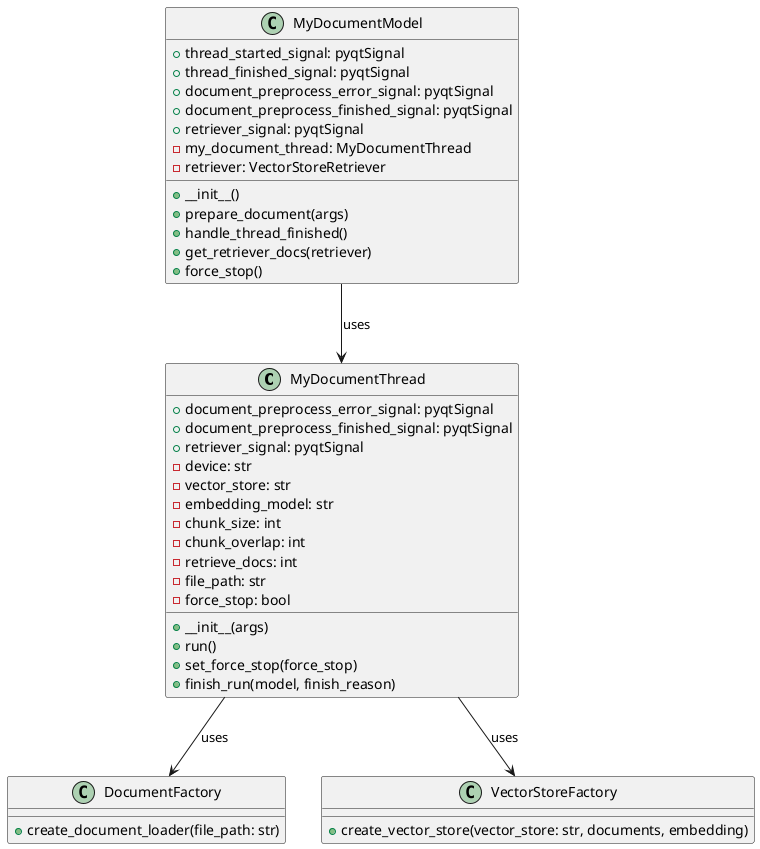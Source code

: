 @startuml

class MyDocumentThread {
    +document_preprocess_error_signal: pyqtSignal
    +document_preprocess_finished_signal: pyqtSignal
    +retriever_signal: pyqtSignal
    -device: str
    -vector_store: str
    -embedding_model: str
    -chunk_size: int
    -chunk_overlap: int
    -retrieve_docs: int
    -file_path: str
    -force_stop: bool
    +__init__(args)
    +run()
    +set_force_stop(force_stop)
    +finish_run(model, finish_reason)
}

class DocumentFactory {
    +create_document_loader(file_path: str)
}

class VectorStoreFactory {
    +create_vector_store(vector_store: str, documents, embedding)
}

class MyDocumentModel {
    +thread_started_signal: pyqtSignal
    +thread_finished_signal: pyqtSignal
    +document_preprocess_error_signal: pyqtSignal
    +document_preprocess_finished_signal: pyqtSignal
    +retriever_signal: pyqtSignal
    -my_document_thread: MyDocumentThread
    -retriever: VectorStoreRetriever
    +__init__()
    +prepare_document(args)
    +handle_thread_finished()
    +get_retriever_docs(retriever)
    +force_stop()
}

MyDocumentModel --> MyDocumentThread : uses
MyDocumentThread --> DocumentFactory : uses
MyDocumentThread --> VectorStoreFactory : uses

@enduml